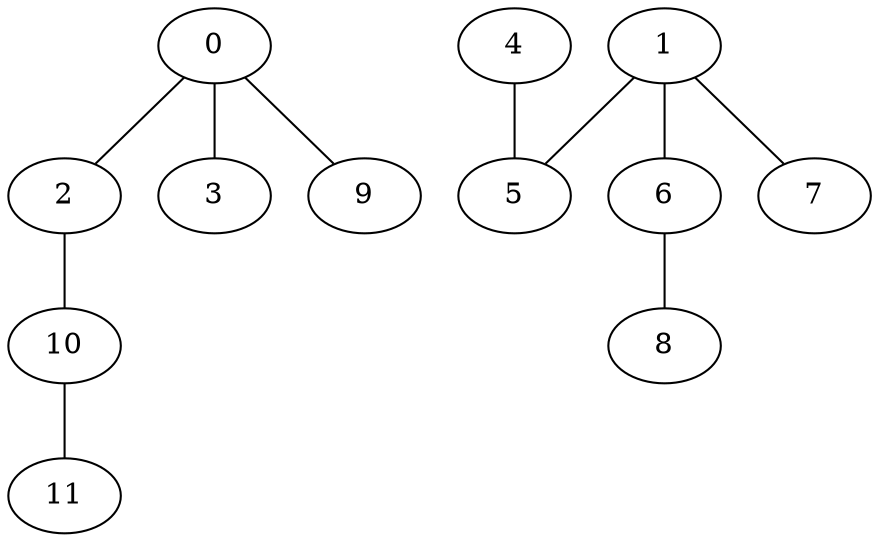 graph "sampletest150-mod4_image6.bmp" {
	0	 [type=intersection,
		x=334,
		y=268];
	2	 [type=corner,
		x=310,
		y=265];
	0 -- 2	 [angle0=".12",
		frequency=1,
		type0=line];
	3	 [type=endpoint,
		x=345,
		y=271];
	0 -- 3	 [angle0=".27",
		frequency=1,
		type0=line];
	9	 [type=endpoint,
		x=315,
		y=70];
	0 -- 9	 [angle0="1.48",
		frequency=1,
		type0=line];
	1	 [type=intersection,
		x=192,
		y=255];
	5	 [type=corner,
		x=215,
		y=241];
	1 -- 5	 [angle0="-.55",
		frequency=1,
		type0=line];
	6	 [type=corner,
		x=196,
		y=382];
	1 -- 6	 [angle0="1.54",
		frequency=1,
		type0=line];
	7	 [type=endpoint,
		x=146,
		y=271];
	1 -- 7	 [angle0="-.33",
		frequency=1,
		type0=line];
	10	 [type=corner,
		x=311,
		y=446];
	2 -- 10	 [angle0="1.57",
		frequency=1,
		type0=line];
	4	 [type=endpoint,
		x=213,
		y=77];
	4 -- 5	 [angle0="1.56",
		frequency=1,
		type0=line];
	8	 [type=endpoint,
		x=216,
		y=431];
	6 -- 8	 [angle0="1.18",
		frequency=1,
		type0=line];
	11	 [type=endpoint,
		x=369,
		y=493];
	10 -- 11	 [angle0=".68",
		frequency=1,
		type0=line];
}
